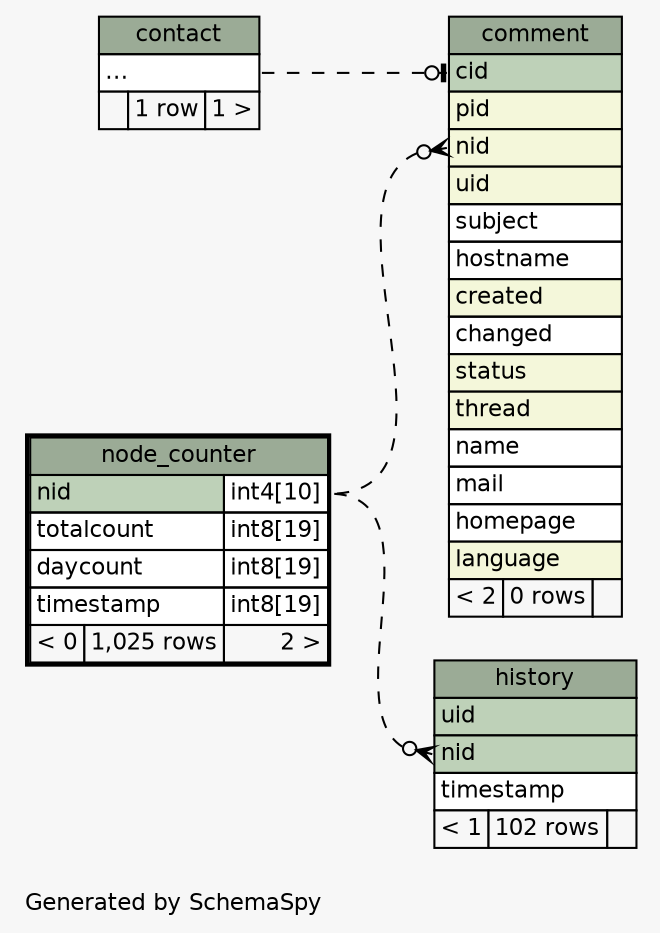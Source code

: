 // dot 2.30.1 on Mac OS X 10.8.3
// SchemaSpy rev 590
digraph "impliedTwoDegreesRelationshipsDiagram" {
  graph [
    rankdir="RL"
    bgcolor="#f7f7f7"
    label="\nGenerated by SchemaSpy"
    labeljust="l"
    nodesep="0.18"
    ranksep="0.46"
    fontname="Helvetica"
    fontsize="11"
  ];
  node [
    fontname="Helvetica"
    fontsize="11"
    shape="plaintext"
  ];
  edge [
    arrowsize="0.8"
  ];
  "comment":"cid":w -> "contact":"elipses":e [arrowhead=none dir=back arrowtail=teeodot style=dashed];
  "comment":"nid":w -> "node_counter":"nid.type":e [arrowhead=none dir=back arrowtail=crowodot style=dashed];
  "history":"nid":w -> "node_counter":"nid.type":e [arrowhead=none dir=back arrowtail=crowodot style=dashed];
  "comment" [
    label=<
    <TABLE BORDER="0" CELLBORDER="1" CELLSPACING="0" BGCOLOR="#ffffff">
      <TR><TD COLSPAN="3" BGCOLOR="#9bab96" ALIGN="CENTER">comment</TD></TR>
      <TR><TD PORT="cid" COLSPAN="3" BGCOLOR="#bed1b8" ALIGN="LEFT">cid</TD></TR>
      <TR><TD PORT="pid" COLSPAN="3" BGCOLOR="#f4f7da" ALIGN="LEFT">pid</TD></TR>
      <TR><TD PORT="nid" COLSPAN="3" BGCOLOR="#f4f7da" ALIGN="LEFT">nid</TD></TR>
      <TR><TD PORT="uid" COLSPAN="3" BGCOLOR="#f4f7da" ALIGN="LEFT">uid</TD></TR>
      <TR><TD PORT="subject" COLSPAN="3" ALIGN="LEFT">subject</TD></TR>
      <TR><TD PORT="hostname" COLSPAN="3" ALIGN="LEFT">hostname</TD></TR>
      <TR><TD PORT="created" COLSPAN="3" BGCOLOR="#f4f7da" ALIGN="LEFT">created</TD></TR>
      <TR><TD PORT="changed" COLSPAN="3" ALIGN="LEFT">changed</TD></TR>
      <TR><TD PORT="status" COLSPAN="3" BGCOLOR="#f4f7da" ALIGN="LEFT">status</TD></TR>
      <TR><TD PORT="thread" COLSPAN="3" BGCOLOR="#f4f7da" ALIGN="LEFT">thread</TD></TR>
      <TR><TD PORT="name" COLSPAN="3" ALIGN="LEFT">name</TD></TR>
      <TR><TD PORT="mail" COLSPAN="3" ALIGN="LEFT">mail</TD></TR>
      <TR><TD PORT="homepage" COLSPAN="3" ALIGN="LEFT">homepage</TD></TR>
      <TR><TD PORT="language" COLSPAN="3" BGCOLOR="#f4f7da" ALIGN="LEFT">language</TD></TR>
      <TR><TD ALIGN="LEFT" BGCOLOR="#f7f7f7">&lt; 2</TD><TD ALIGN="RIGHT" BGCOLOR="#f7f7f7">0 rows</TD><TD ALIGN="RIGHT" BGCOLOR="#f7f7f7">  </TD></TR>
    </TABLE>>
    URL="comment.html"
    tooltip="comment"
  ];
  "contact" [
    label=<
    <TABLE BORDER="0" CELLBORDER="1" CELLSPACING="0" BGCOLOR="#ffffff">
      <TR><TD COLSPAN="3" BGCOLOR="#9bab96" ALIGN="CENTER">contact</TD></TR>
      <TR><TD PORT="elipses" COLSPAN="3" ALIGN="LEFT">...</TD></TR>
      <TR><TD ALIGN="LEFT" BGCOLOR="#f7f7f7">  </TD><TD ALIGN="RIGHT" BGCOLOR="#f7f7f7">1 row</TD><TD ALIGN="RIGHT" BGCOLOR="#f7f7f7">1 &gt;</TD></TR>
    </TABLE>>
    URL="contact.html"
    tooltip="contact"
  ];
  "history" [
    label=<
    <TABLE BORDER="0" CELLBORDER="1" CELLSPACING="0" BGCOLOR="#ffffff">
      <TR><TD COLSPAN="3" BGCOLOR="#9bab96" ALIGN="CENTER">history</TD></TR>
      <TR><TD PORT="uid" COLSPAN="3" BGCOLOR="#bed1b8" ALIGN="LEFT">uid</TD></TR>
      <TR><TD PORT="nid" COLSPAN="3" BGCOLOR="#bed1b8" ALIGN="LEFT">nid</TD></TR>
      <TR><TD PORT="timestamp" COLSPAN="3" ALIGN="LEFT">timestamp</TD></TR>
      <TR><TD ALIGN="LEFT" BGCOLOR="#f7f7f7">&lt; 1</TD><TD ALIGN="RIGHT" BGCOLOR="#f7f7f7">102 rows</TD><TD ALIGN="RIGHT" BGCOLOR="#f7f7f7">  </TD></TR>
    </TABLE>>
    URL="history.html"
    tooltip="history"
  ];
  "node_counter" [
    label=<
    <TABLE BORDER="2" CELLBORDER="1" CELLSPACING="0" BGCOLOR="#ffffff">
      <TR><TD COLSPAN="3" BGCOLOR="#9bab96" ALIGN="CENTER">node_counter</TD></TR>
      <TR><TD PORT="nid" COLSPAN="2" BGCOLOR="#bed1b8" ALIGN="LEFT">nid</TD><TD PORT="nid.type" ALIGN="LEFT">int4[10]</TD></TR>
      <TR><TD PORT="totalcount" COLSPAN="2" ALIGN="LEFT">totalcount</TD><TD PORT="totalcount.type" ALIGN="LEFT">int8[19]</TD></TR>
      <TR><TD PORT="daycount" COLSPAN="2" ALIGN="LEFT">daycount</TD><TD PORT="daycount.type" ALIGN="LEFT">int8[19]</TD></TR>
      <TR><TD PORT="timestamp" COLSPAN="2" ALIGN="LEFT">timestamp</TD><TD PORT="timestamp.type" ALIGN="LEFT">int8[19]</TD></TR>
      <TR><TD ALIGN="LEFT" BGCOLOR="#f7f7f7">&lt; 0</TD><TD ALIGN="RIGHT" BGCOLOR="#f7f7f7">1,025 rows</TD><TD ALIGN="RIGHT" BGCOLOR="#f7f7f7">2 &gt;</TD></TR>
    </TABLE>>
    URL="node_counter.html"
    tooltip="node_counter"
  ];
}

